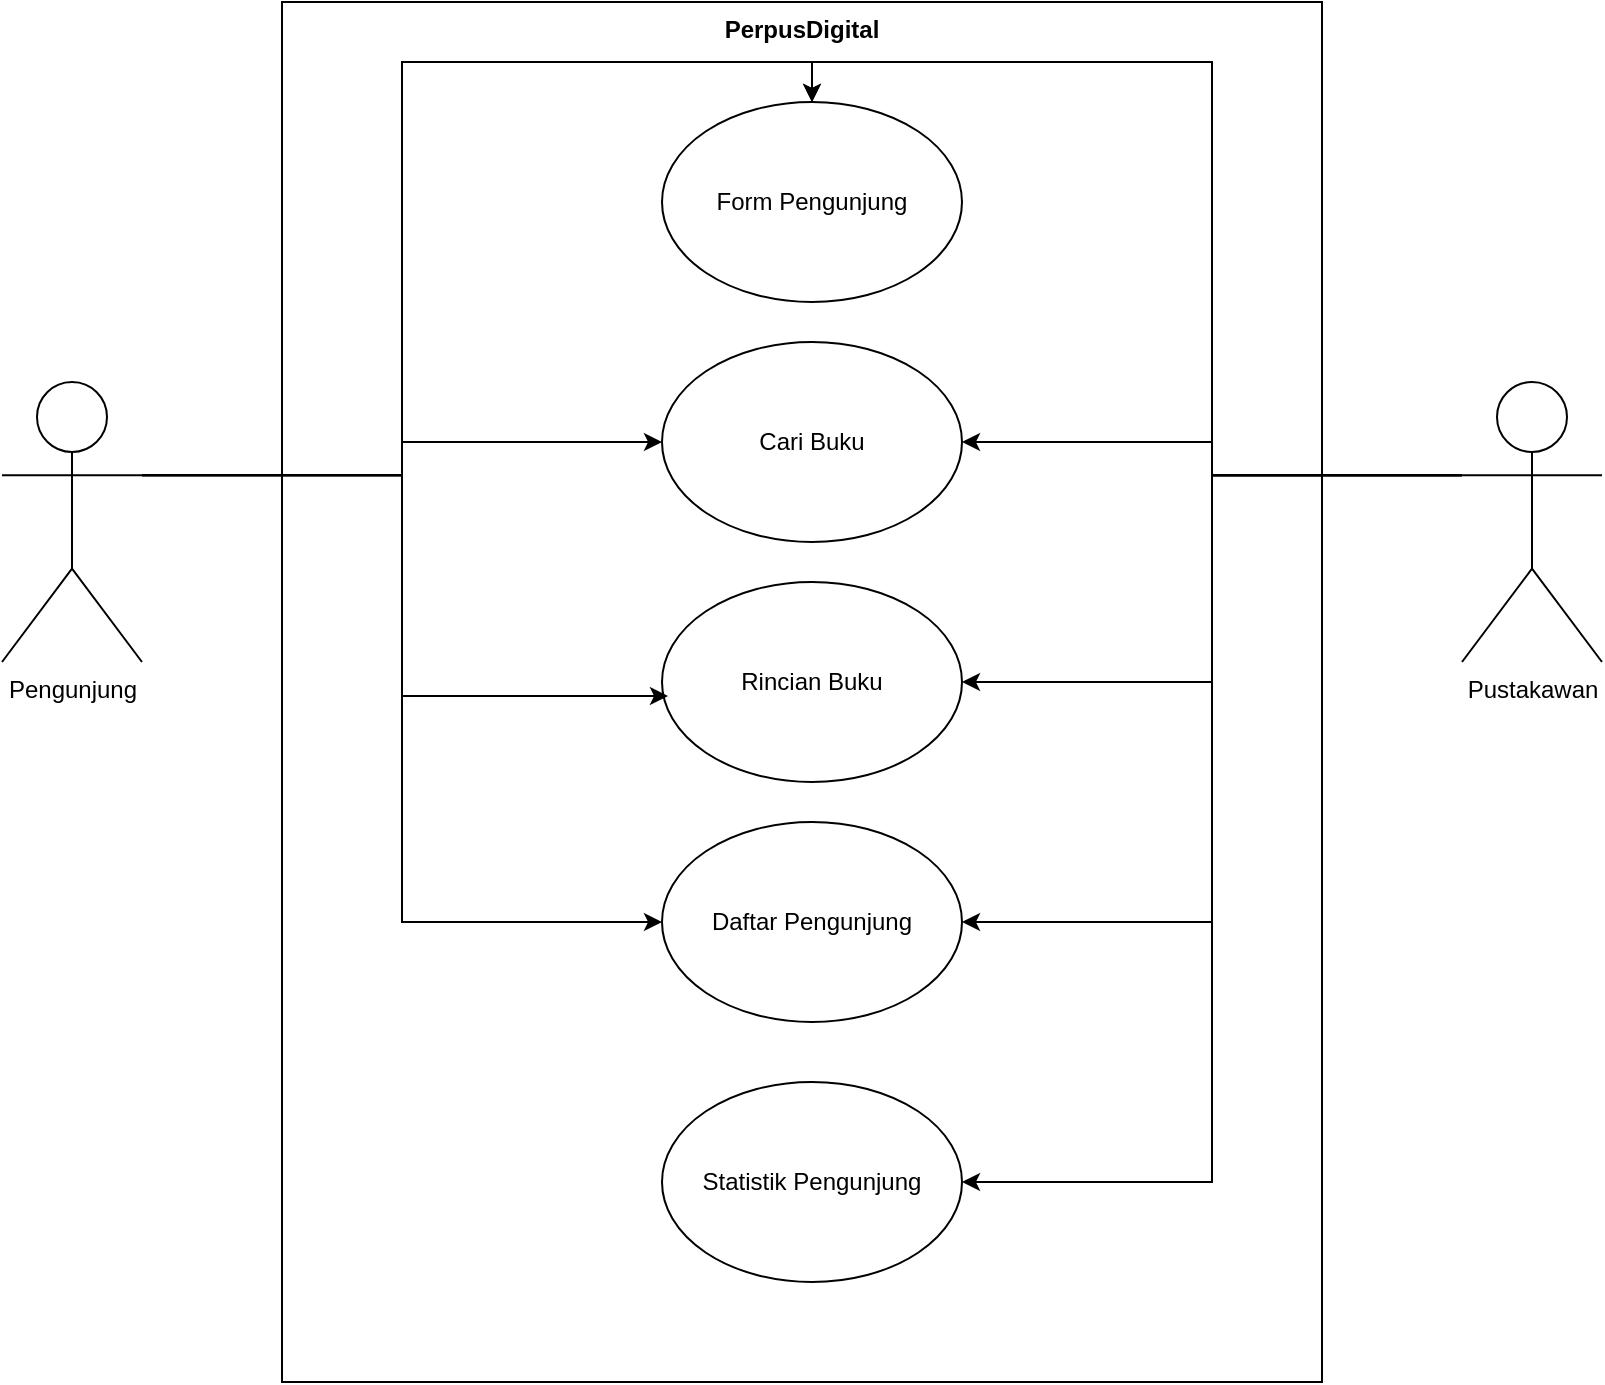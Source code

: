 <mxfile version="23.1.0" type="github">
  <diagram name="Page-1" id="v1jmIcRi-8jpxYtEat7v">
    <mxGraphModel dx="1434" dy="772" grid="1" gridSize="10" guides="1" tooltips="1" connect="1" arrows="1" fold="1" page="1" pageScale="1" pageWidth="850" pageHeight="1100" math="0" shadow="0">
      <root>
        <mxCell id="0" />
        <mxCell id="1" parent="0" />
        <mxCell id="XWtUoW3_-iC-u-D6_qd_-1" value="&lt;b&gt;PerpusDigital&lt;/b&gt;" style="rounded=0;whiteSpace=wrap;html=1;align=center;verticalAlign=top;" vertex="1" parent="1">
          <mxGeometry x="160" y="50" width="520" height="690" as="geometry" />
        </mxCell>
        <mxCell id="XWtUoW3_-iC-u-D6_qd_-10" style="edgeStyle=orthogonalEdgeStyle;rounded=0;orthogonalLoop=1;jettySize=auto;html=1;exitX=1;exitY=0.333;exitDx=0;exitDy=0;exitPerimeter=0;entryX=0.5;entryY=0;entryDx=0;entryDy=0;" edge="1" parent="1" source="XWtUoW3_-iC-u-D6_qd_-2" target="XWtUoW3_-iC-u-D6_qd_-6">
          <mxGeometry relative="1" as="geometry" />
        </mxCell>
        <mxCell id="XWtUoW3_-iC-u-D6_qd_-13" style="edgeStyle=orthogonalEdgeStyle;rounded=0;orthogonalLoop=1;jettySize=auto;html=1;exitX=1;exitY=0.333;exitDx=0;exitDy=0;exitPerimeter=0;" edge="1" parent="1" source="XWtUoW3_-iC-u-D6_qd_-2" target="XWtUoW3_-iC-u-D6_qd_-11">
          <mxGeometry relative="1" as="geometry" />
        </mxCell>
        <mxCell id="XWtUoW3_-iC-u-D6_qd_-18" style="edgeStyle=orthogonalEdgeStyle;rounded=0;orthogonalLoop=1;jettySize=auto;html=1;exitX=1;exitY=0.333;exitDx=0;exitDy=0;exitPerimeter=0;entryX=0;entryY=0.5;entryDx=0;entryDy=0;" edge="1" parent="1" source="XWtUoW3_-iC-u-D6_qd_-2" target="XWtUoW3_-iC-u-D6_qd_-17">
          <mxGeometry relative="1" as="geometry" />
        </mxCell>
        <mxCell id="XWtUoW3_-iC-u-D6_qd_-2" value="Pengunjung" style="shape=umlActor;verticalLabelPosition=bottom;verticalAlign=top;html=1;outlineConnect=0;" vertex="1" parent="1">
          <mxGeometry x="20" y="240" width="70" height="140" as="geometry" />
        </mxCell>
        <mxCell id="XWtUoW3_-iC-u-D6_qd_-8" style="edgeStyle=orthogonalEdgeStyle;rounded=0;orthogonalLoop=1;jettySize=auto;html=1;exitX=0;exitY=0.333;exitDx=0;exitDy=0;exitPerimeter=0;entryX=0.5;entryY=0;entryDx=0;entryDy=0;" edge="1" parent="1" source="XWtUoW3_-iC-u-D6_qd_-3" target="XWtUoW3_-iC-u-D6_qd_-6">
          <mxGeometry relative="1" as="geometry" />
        </mxCell>
        <mxCell id="XWtUoW3_-iC-u-D6_qd_-12" style="edgeStyle=orthogonalEdgeStyle;rounded=0;orthogonalLoop=1;jettySize=auto;html=1;exitX=0;exitY=0.333;exitDx=0;exitDy=0;exitPerimeter=0;" edge="1" parent="1" source="XWtUoW3_-iC-u-D6_qd_-3" target="XWtUoW3_-iC-u-D6_qd_-11">
          <mxGeometry relative="1" as="geometry" />
        </mxCell>
        <mxCell id="XWtUoW3_-iC-u-D6_qd_-15" style="edgeStyle=orthogonalEdgeStyle;rounded=0;orthogonalLoop=1;jettySize=auto;html=1;exitX=0;exitY=0.333;exitDx=0;exitDy=0;exitPerimeter=0;entryX=1;entryY=0.5;entryDx=0;entryDy=0;" edge="1" parent="1" source="XWtUoW3_-iC-u-D6_qd_-3" target="XWtUoW3_-iC-u-D6_qd_-14">
          <mxGeometry relative="1" as="geometry" />
        </mxCell>
        <mxCell id="XWtUoW3_-iC-u-D6_qd_-19" style="edgeStyle=orthogonalEdgeStyle;rounded=0;orthogonalLoop=1;jettySize=auto;html=1;exitX=0;exitY=0.333;exitDx=0;exitDy=0;exitPerimeter=0;entryX=1;entryY=0.5;entryDx=0;entryDy=0;" edge="1" parent="1" source="XWtUoW3_-iC-u-D6_qd_-3" target="XWtUoW3_-iC-u-D6_qd_-17">
          <mxGeometry relative="1" as="geometry" />
        </mxCell>
        <mxCell id="XWtUoW3_-iC-u-D6_qd_-21" style="edgeStyle=orthogonalEdgeStyle;rounded=0;orthogonalLoop=1;jettySize=auto;html=1;exitX=0;exitY=0.333;exitDx=0;exitDy=0;exitPerimeter=0;entryX=1;entryY=0.5;entryDx=0;entryDy=0;" edge="1" parent="1" source="XWtUoW3_-iC-u-D6_qd_-3" target="XWtUoW3_-iC-u-D6_qd_-20">
          <mxGeometry relative="1" as="geometry" />
        </mxCell>
        <mxCell id="XWtUoW3_-iC-u-D6_qd_-3" value="Pustakawan" style="shape=umlActor;verticalLabelPosition=bottom;verticalAlign=top;html=1;outlineConnect=0;" vertex="1" parent="1">
          <mxGeometry x="750" y="240" width="70" height="140" as="geometry" />
        </mxCell>
        <mxCell id="XWtUoW3_-iC-u-D6_qd_-6" value="Form Pengunjung" style="ellipse;whiteSpace=wrap;html=1;" vertex="1" parent="1">
          <mxGeometry x="350" y="100" width="150" height="100" as="geometry" />
        </mxCell>
        <mxCell id="XWtUoW3_-iC-u-D6_qd_-11" value="Cari Buku" style="ellipse;whiteSpace=wrap;html=1;" vertex="1" parent="1">
          <mxGeometry x="350" y="220" width="150" height="100" as="geometry" />
        </mxCell>
        <mxCell id="XWtUoW3_-iC-u-D6_qd_-14" value="Rincian Buku" style="ellipse;whiteSpace=wrap;html=1;" vertex="1" parent="1">
          <mxGeometry x="350" y="340" width="150" height="100" as="geometry" />
        </mxCell>
        <mxCell id="XWtUoW3_-iC-u-D6_qd_-16" style="edgeStyle=orthogonalEdgeStyle;rounded=0;orthogonalLoop=1;jettySize=auto;html=1;exitX=1;exitY=0.333;exitDx=0;exitDy=0;exitPerimeter=0;entryX=0.02;entryY=0.57;entryDx=0;entryDy=0;entryPerimeter=0;" edge="1" parent="1" source="XWtUoW3_-iC-u-D6_qd_-2" target="XWtUoW3_-iC-u-D6_qd_-14">
          <mxGeometry relative="1" as="geometry" />
        </mxCell>
        <mxCell id="XWtUoW3_-iC-u-D6_qd_-17" value="Daftar Pengunjung" style="ellipse;whiteSpace=wrap;html=1;" vertex="1" parent="1">
          <mxGeometry x="350" y="460" width="150" height="100" as="geometry" />
        </mxCell>
        <mxCell id="XWtUoW3_-iC-u-D6_qd_-20" value="Statistik Pengunjung" style="ellipse;whiteSpace=wrap;html=1;" vertex="1" parent="1">
          <mxGeometry x="350" y="590" width="150" height="100" as="geometry" />
        </mxCell>
      </root>
    </mxGraphModel>
  </diagram>
</mxfile>
